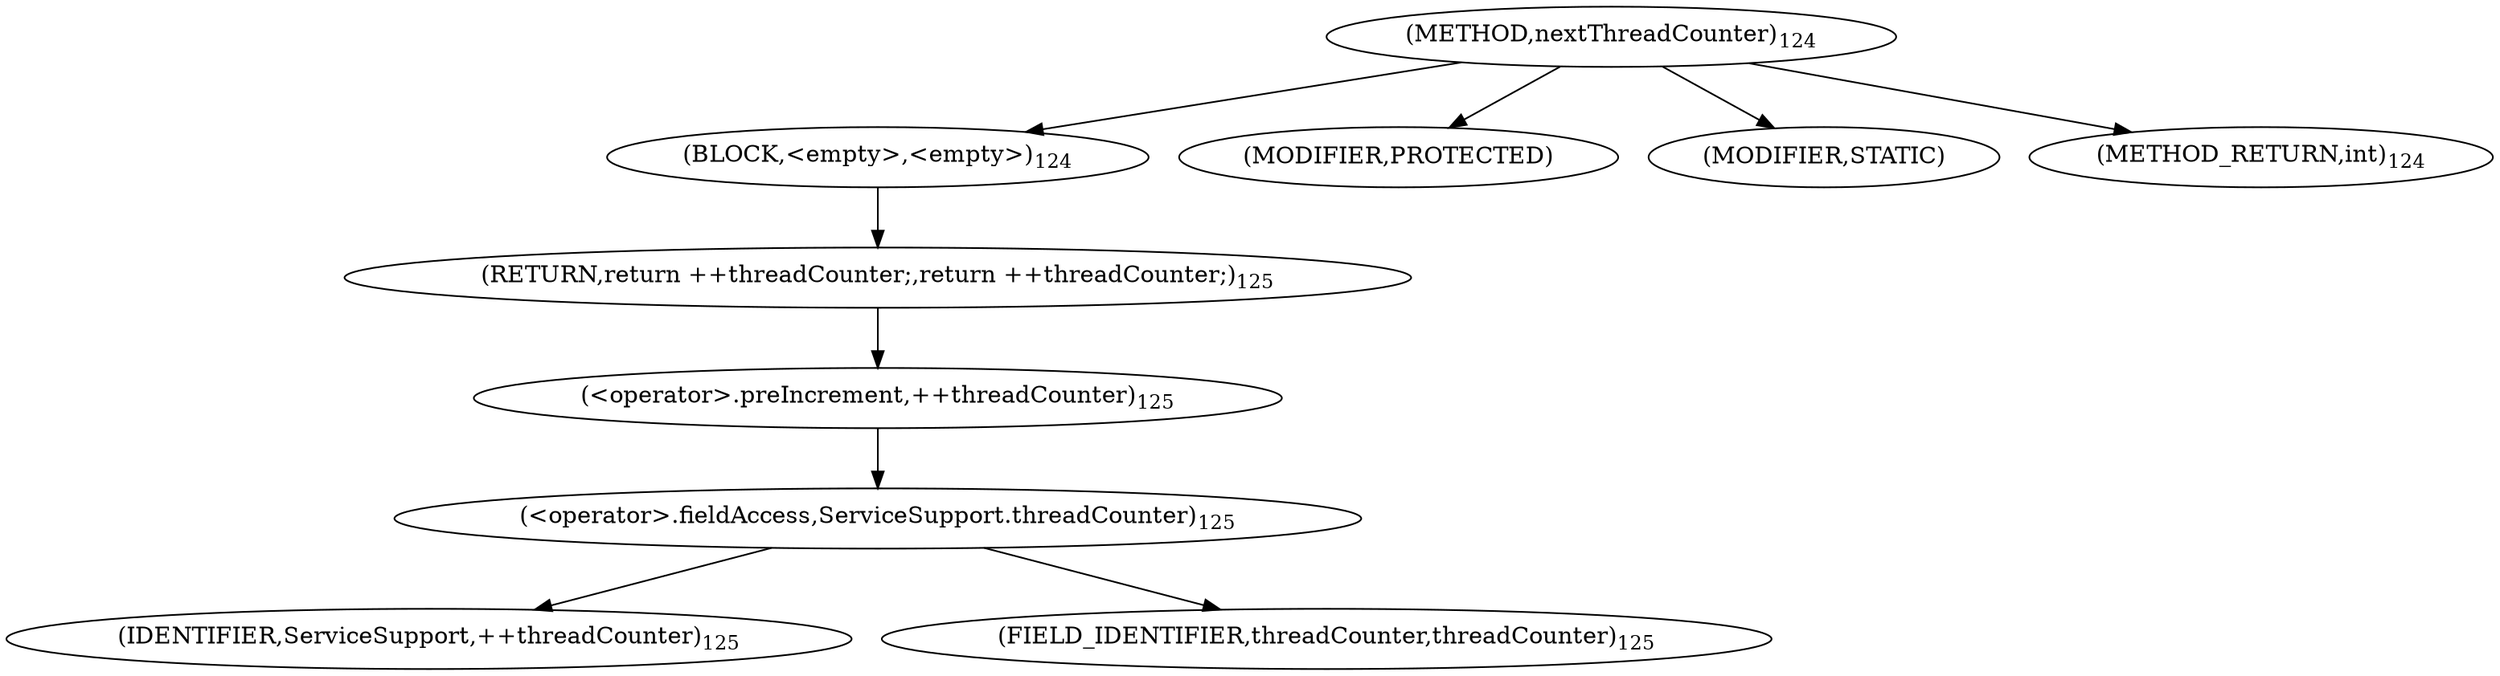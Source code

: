 digraph "nextThreadCounter" {  
"222" [label = <(METHOD,nextThreadCounter)<SUB>124</SUB>> ]
"223" [label = <(BLOCK,&lt;empty&gt;,&lt;empty&gt;)<SUB>124</SUB>> ]
"224" [label = <(RETURN,return ++threadCounter;,return ++threadCounter;)<SUB>125</SUB>> ]
"225" [label = <(&lt;operator&gt;.preIncrement,++threadCounter)<SUB>125</SUB>> ]
"226" [label = <(&lt;operator&gt;.fieldAccess,ServiceSupport.threadCounter)<SUB>125</SUB>> ]
"227" [label = <(IDENTIFIER,ServiceSupport,++threadCounter)<SUB>125</SUB>> ]
"228" [label = <(FIELD_IDENTIFIER,threadCounter,threadCounter)<SUB>125</SUB>> ]
"229" [label = <(MODIFIER,PROTECTED)> ]
"230" [label = <(MODIFIER,STATIC)> ]
"231" [label = <(METHOD_RETURN,int)<SUB>124</SUB>> ]
  "222" -> "223" 
  "222" -> "229" 
  "222" -> "230" 
  "222" -> "231" 
  "223" -> "224" 
  "224" -> "225" 
  "225" -> "226" 
  "226" -> "227" 
  "226" -> "228" 
}

